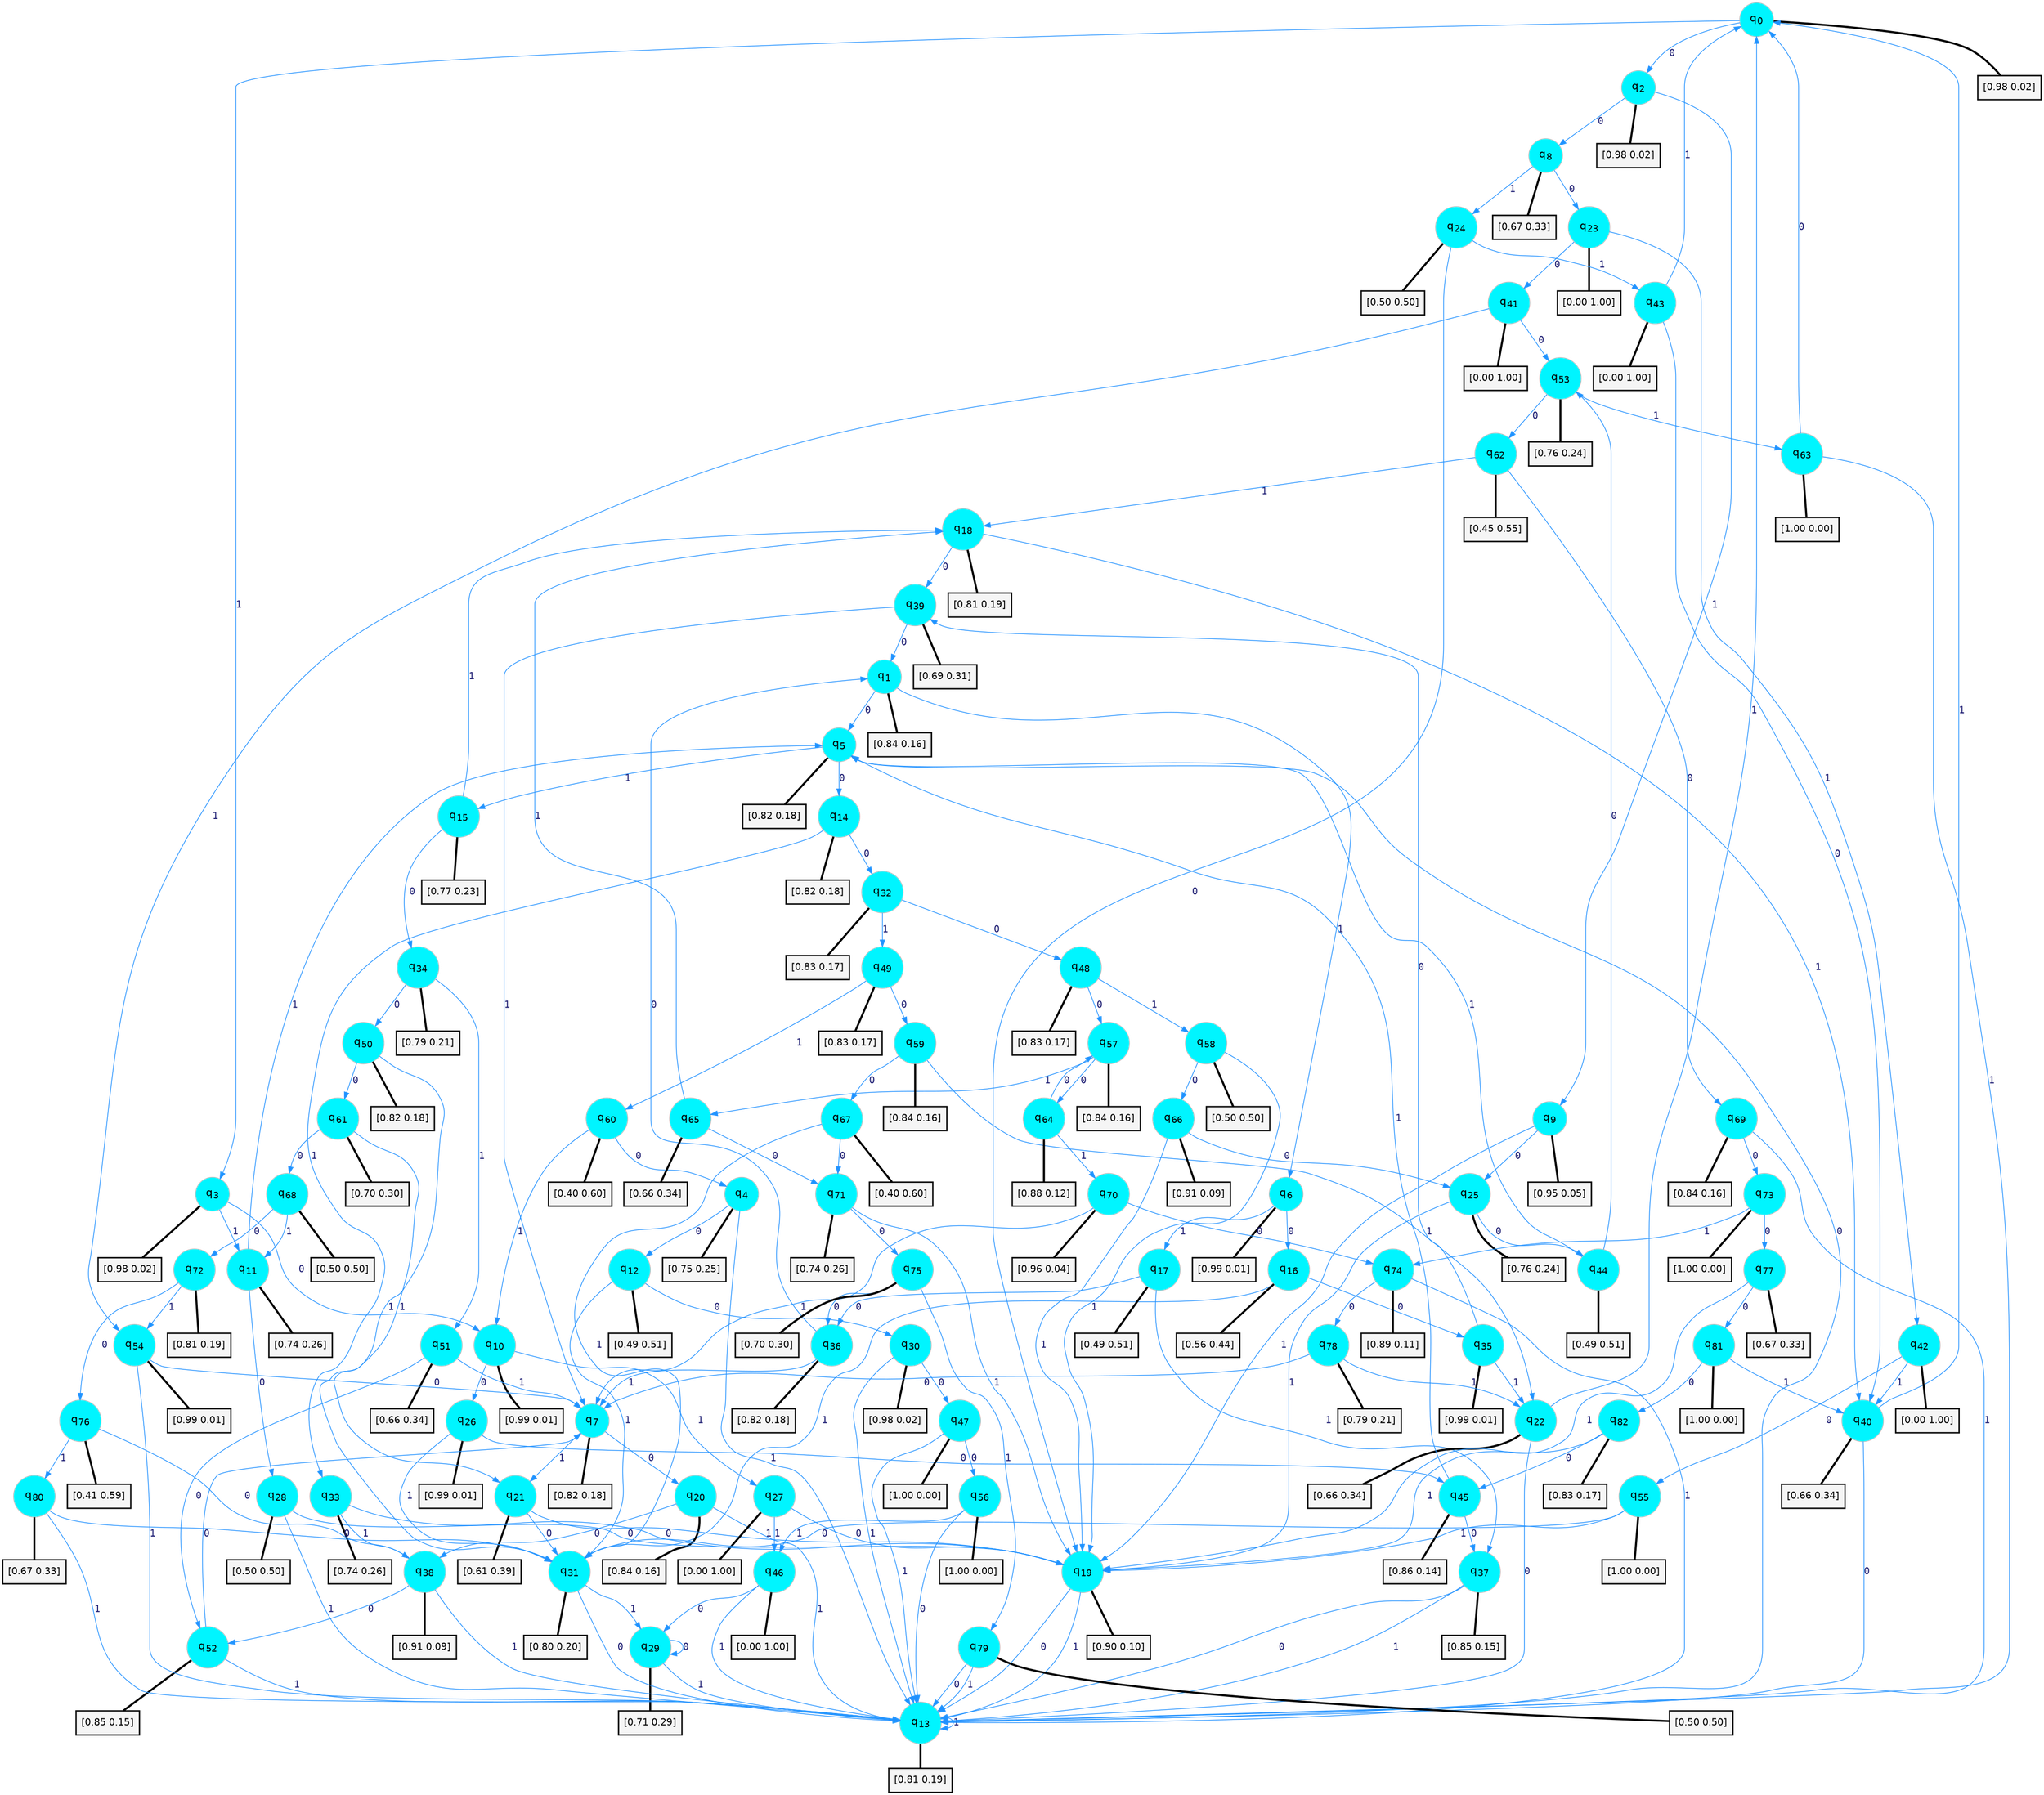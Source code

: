 digraph G {
graph [
bgcolor=transparent, dpi=300, rankdir=TD, size="40,25"];
node [
color=gray, fillcolor=turquoise1, fontcolor=black, fontname=Helvetica, fontsize=16, fontweight=bold, shape=circle, style=filled];
edge [
arrowsize=1, color=dodgerblue1, fontcolor=midnightblue, fontname=courier, fontweight=bold, penwidth=1, style=solid, weight=20];
0[label=<q<SUB>0</SUB>>];
1[label=<q<SUB>1</SUB>>];
2[label=<q<SUB>2</SUB>>];
3[label=<q<SUB>3</SUB>>];
4[label=<q<SUB>4</SUB>>];
5[label=<q<SUB>5</SUB>>];
6[label=<q<SUB>6</SUB>>];
7[label=<q<SUB>7</SUB>>];
8[label=<q<SUB>8</SUB>>];
9[label=<q<SUB>9</SUB>>];
10[label=<q<SUB>10</SUB>>];
11[label=<q<SUB>11</SUB>>];
12[label=<q<SUB>12</SUB>>];
13[label=<q<SUB>13</SUB>>];
14[label=<q<SUB>14</SUB>>];
15[label=<q<SUB>15</SUB>>];
16[label=<q<SUB>16</SUB>>];
17[label=<q<SUB>17</SUB>>];
18[label=<q<SUB>18</SUB>>];
19[label=<q<SUB>19</SUB>>];
20[label=<q<SUB>20</SUB>>];
21[label=<q<SUB>21</SUB>>];
22[label=<q<SUB>22</SUB>>];
23[label=<q<SUB>23</SUB>>];
24[label=<q<SUB>24</SUB>>];
25[label=<q<SUB>25</SUB>>];
26[label=<q<SUB>26</SUB>>];
27[label=<q<SUB>27</SUB>>];
28[label=<q<SUB>28</SUB>>];
29[label=<q<SUB>29</SUB>>];
30[label=<q<SUB>30</SUB>>];
31[label=<q<SUB>31</SUB>>];
32[label=<q<SUB>32</SUB>>];
33[label=<q<SUB>33</SUB>>];
34[label=<q<SUB>34</SUB>>];
35[label=<q<SUB>35</SUB>>];
36[label=<q<SUB>36</SUB>>];
37[label=<q<SUB>37</SUB>>];
38[label=<q<SUB>38</SUB>>];
39[label=<q<SUB>39</SUB>>];
40[label=<q<SUB>40</SUB>>];
41[label=<q<SUB>41</SUB>>];
42[label=<q<SUB>42</SUB>>];
43[label=<q<SUB>43</SUB>>];
44[label=<q<SUB>44</SUB>>];
45[label=<q<SUB>45</SUB>>];
46[label=<q<SUB>46</SUB>>];
47[label=<q<SUB>47</SUB>>];
48[label=<q<SUB>48</SUB>>];
49[label=<q<SUB>49</SUB>>];
50[label=<q<SUB>50</SUB>>];
51[label=<q<SUB>51</SUB>>];
52[label=<q<SUB>52</SUB>>];
53[label=<q<SUB>53</SUB>>];
54[label=<q<SUB>54</SUB>>];
55[label=<q<SUB>55</SUB>>];
56[label=<q<SUB>56</SUB>>];
57[label=<q<SUB>57</SUB>>];
58[label=<q<SUB>58</SUB>>];
59[label=<q<SUB>59</SUB>>];
60[label=<q<SUB>60</SUB>>];
61[label=<q<SUB>61</SUB>>];
62[label=<q<SUB>62</SUB>>];
63[label=<q<SUB>63</SUB>>];
64[label=<q<SUB>64</SUB>>];
65[label=<q<SUB>65</SUB>>];
66[label=<q<SUB>66</SUB>>];
67[label=<q<SUB>67</SUB>>];
68[label=<q<SUB>68</SUB>>];
69[label=<q<SUB>69</SUB>>];
70[label=<q<SUB>70</SUB>>];
71[label=<q<SUB>71</SUB>>];
72[label=<q<SUB>72</SUB>>];
73[label=<q<SUB>73</SUB>>];
74[label=<q<SUB>74</SUB>>];
75[label=<q<SUB>75</SUB>>];
76[label=<q<SUB>76</SUB>>];
77[label=<q<SUB>77</SUB>>];
78[label=<q<SUB>78</SUB>>];
79[label=<q<SUB>79</SUB>>];
80[label=<q<SUB>80</SUB>>];
81[label=<q<SUB>81</SUB>>];
82[label=<q<SUB>82</SUB>>];
83[label="[0.98 0.02]", shape=box,fontcolor=black, fontname=Helvetica, fontsize=14, penwidth=2, fillcolor=whitesmoke,color=black];
84[label="[0.84 0.16]", shape=box,fontcolor=black, fontname=Helvetica, fontsize=14, penwidth=2, fillcolor=whitesmoke,color=black];
85[label="[0.98 0.02]", shape=box,fontcolor=black, fontname=Helvetica, fontsize=14, penwidth=2, fillcolor=whitesmoke,color=black];
86[label="[0.98 0.02]", shape=box,fontcolor=black, fontname=Helvetica, fontsize=14, penwidth=2, fillcolor=whitesmoke,color=black];
87[label="[0.75 0.25]", shape=box,fontcolor=black, fontname=Helvetica, fontsize=14, penwidth=2, fillcolor=whitesmoke,color=black];
88[label="[0.82 0.18]", shape=box,fontcolor=black, fontname=Helvetica, fontsize=14, penwidth=2, fillcolor=whitesmoke,color=black];
89[label="[0.99 0.01]", shape=box,fontcolor=black, fontname=Helvetica, fontsize=14, penwidth=2, fillcolor=whitesmoke,color=black];
90[label="[0.82 0.18]", shape=box,fontcolor=black, fontname=Helvetica, fontsize=14, penwidth=2, fillcolor=whitesmoke,color=black];
91[label="[0.67 0.33]", shape=box,fontcolor=black, fontname=Helvetica, fontsize=14, penwidth=2, fillcolor=whitesmoke,color=black];
92[label="[0.95 0.05]", shape=box,fontcolor=black, fontname=Helvetica, fontsize=14, penwidth=2, fillcolor=whitesmoke,color=black];
93[label="[0.99 0.01]", shape=box,fontcolor=black, fontname=Helvetica, fontsize=14, penwidth=2, fillcolor=whitesmoke,color=black];
94[label="[0.74 0.26]", shape=box,fontcolor=black, fontname=Helvetica, fontsize=14, penwidth=2, fillcolor=whitesmoke,color=black];
95[label="[0.49 0.51]", shape=box,fontcolor=black, fontname=Helvetica, fontsize=14, penwidth=2, fillcolor=whitesmoke,color=black];
96[label="[0.81 0.19]", shape=box,fontcolor=black, fontname=Helvetica, fontsize=14, penwidth=2, fillcolor=whitesmoke,color=black];
97[label="[0.82 0.18]", shape=box,fontcolor=black, fontname=Helvetica, fontsize=14, penwidth=2, fillcolor=whitesmoke,color=black];
98[label="[0.77 0.23]", shape=box,fontcolor=black, fontname=Helvetica, fontsize=14, penwidth=2, fillcolor=whitesmoke,color=black];
99[label="[0.56 0.44]", shape=box,fontcolor=black, fontname=Helvetica, fontsize=14, penwidth=2, fillcolor=whitesmoke,color=black];
100[label="[0.49 0.51]", shape=box,fontcolor=black, fontname=Helvetica, fontsize=14, penwidth=2, fillcolor=whitesmoke,color=black];
101[label="[0.81 0.19]", shape=box,fontcolor=black, fontname=Helvetica, fontsize=14, penwidth=2, fillcolor=whitesmoke,color=black];
102[label="[0.90 0.10]", shape=box,fontcolor=black, fontname=Helvetica, fontsize=14, penwidth=2, fillcolor=whitesmoke,color=black];
103[label="[0.84 0.16]", shape=box,fontcolor=black, fontname=Helvetica, fontsize=14, penwidth=2, fillcolor=whitesmoke,color=black];
104[label="[0.61 0.39]", shape=box,fontcolor=black, fontname=Helvetica, fontsize=14, penwidth=2, fillcolor=whitesmoke,color=black];
105[label="[0.66 0.34]", shape=box,fontcolor=black, fontname=Helvetica, fontsize=14, penwidth=2, fillcolor=whitesmoke,color=black];
106[label="[0.00 1.00]", shape=box,fontcolor=black, fontname=Helvetica, fontsize=14, penwidth=2, fillcolor=whitesmoke,color=black];
107[label="[0.50 0.50]", shape=box,fontcolor=black, fontname=Helvetica, fontsize=14, penwidth=2, fillcolor=whitesmoke,color=black];
108[label="[0.76 0.24]", shape=box,fontcolor=black, fontname=Helvetica, fontsize=14, penwidth=2, fillcolor=whitesmoke,color=black];
109[label="[0.99 0.01]", shape=box,fontcolor=black, fontname=Helvetica, fontsize=14, penwidth=2, fillcolor=whitesmoke,color=black];
110[label="[0.00 1.00]", shape=box,fontcolor=black, fontname=Helvetica, fontsize=14, penwidth=2, fillcolor=whitesmoke,color=black];
111[label="[0.50 0.50]", shape=box,fontcolor=black, fontname=Helvetica, fontsize=14, penwidth=2, fillcolor=whitesmoke,color=black];
112[label="[0.71 0.29]", shape=box,fontcolor=black, fontname=Helvetica, fontsize=14, penwidth=2, fillcolor=whitesmoke,color=black];
113[label="[0.98 0.02]", shape=box,fontcolor=black, fontname=Helvetica, fontsize=14, penwidth=2, fillcolor=whitesmoke,color=black];
114[label="[0.80 0.20]", shape=box,fontcolor=black, fontname=Helvetica, fontsize=14, penwidth=2, fillcolor=whitesmoke,color=black];
115[label="[0.83 0.17]", shape=box,fontcolor=black, fontname=Helvetica, fontsize=14, penwidth=2, fillcolor=whitesmoke,color=black];
116[label="[0.74 0.26]", shape=box,fontcolor=black, fontname=Helvetica, fontsize=14, penwidth=2, fillcolor=whitesmoke,color=black];
117[label="[0.79 0.21]", shape=box,fontcolor=black, fontname=Helvetica, fontsize=14, penwidth=2, fillcolor=whitesmoke,color=black];
118[label="[0.99 0.01]", shape=box,fontcolor=black, fontname=Helvetica, fontsize=14, penwidth=2, fillcolor=whitesmoke,color=black];
119[label="[0.82 0.18]", shape=box,fontcolor=black, fontname=Helvetica, fontsize=14, penwidth=2, fillcolor=whitesmoke,color=black];
120[label="[0.85 0.15]", shape=box,fontcolor=black, fontname=Helvetica, fontsize=14, penwidth=2, fillcolor=whitesmoke,color=black];
121[label="[0.91 0.09]", shape=box,fontcolor=black, fontname=Helvetica, fontsize=14, penwidth=2, fillcolor=whitesmoke,color=black];
122[label="[0.69 0.31]", shape=box,fontcolor=black, fontname=Helvetica, fontsize=14, penwidth=2, fillcolor=whitesmoke,color=black];
123[label="[0.66 0.34]", shape=box,fontcolor=black, fontname=Helvetica, fontsize=14, penwidth=2, fillcolor=whitesmoke,color=black];
124[label="[0.00 1.00]", shape=box,fontcolor=black, fontname=Helvetica, fontsize=14, penwidth=2, fillcolor=whitesmoke,color=black];
125[label="[0.00 1.00]", shape=box,fontcolor=black, fontname=Helvetica, fontsize=14, penwidth=2, fillcolor=whitesmoke,color=black];
126[label="[0.00 1.00]", shape=box,fontcolor=black, fontname=Helvetica, fontsize=14, penwidth=2, fillcolor=whitesmoke,color=black];
127[label="[0.49 0.51]", shape=box,fontcolor=black, fontname=Helvetica, fontsize=14, penwidth=2, fillcolor=whitesmoke,color=black];
128[label="[0.86 0.14]", shape=box,fontcolor=black, fontname=Helvetica, fontsize=14, penwidth=2, fillcolor=whitesmoke,color=black];
129[label="[0.00 1.00]", shape=box,fontcolor=black, fontname=Helvetica, fontsize=14, penwidth=2, fillcolor=whitesmoke,color=black];
130[label="[1.00 0.00]", shape=box,fontcolor=black, fontname=Helvetica, fontsize=14, penwidth=2, fillcolor=whitesmoke,color=black];
131[label="[0.83 0.17]", shape=box,fontcolor=black, fontname=Helvetica, fontsize=14, penwidth=2, fillcolor=whitesmoke,color=black];
132[label="[0.83 0.17]", shape=box,fontcolor=black, fontname=Helvetica, fontsize=14, penwidth=2, fillcolor=whitesmoke,color=black];
133[label="[0.82 0.18]", shape=box,fontcolor=black, fontname=Helvetica, fontsize=14, penwidth=2, fillcolor=whitesmoke,color=black];
134[label="[0.66 0.34]", shape=box,fontcolor=black, fontname=Helvetica, fontsize=14, penwidth=2, fillcolor=whitesmoke,color=black];
135[label="[0.85 0.15]", shape=box,fontcolor=black, fontname=Helvetica, fontsize=14, penwidth=2, fillcolor=whitesmoke,color=black];
136[label="[0.76 0.24]", shape=box,fontcolor=black, fontname=Helvetica, fontsize=14, penwidth=2, fillcolor=whitesmoke,color=black];
137[label="[0.99 0.01]", shape=box,fontcolor=black, fontname=Helvetica, fontsize=14, penwidth=2, fillcolor=whitesmoke,color=black];
138[label="[1.00 0.00]", shape=box,fontcolor=black, fontname=Helvetica, fontsize=14, penwidth=2, fillcolor=whitesmoke,color=black];
139[label="[1.00 0.00]", shape=box,fontcolor=black, fontname=Helvetica, fontsize=14, penwidth=2, fillcolor=whitesmoke,color=black];
140[label="[0.84 0.16]", shape=box,fontcolor=black, fontname=Helvetica, fontsize=14, penwidth=2, fillcolor=whitesmoke,color=black];
141[label="[0.50 0.50]", shape=box,fontcolor=black, fontname=Helvetica, fontsize=14, penwidth=2, fillcolor=whitesmoke,color=black];
142[label="[0.84 0.16]", shape=box,fontcolor=black, fontname=Helvetica, fontsize=14, penwidth=2, fillcolor=whitesmoke,color=black];
143[label="[0.40 0.60]", shape=box,fontcolor=black, fontname=Helvetica, fontsize=14, penwidth=2, fillcolor=whitesmoke,color=black];
144[label="[0.70 0.30]", shape=box,fontcolor=black, fontname=Helvetica, fontsize=14, penwidth=2, fillcolor=whitesmoke,color=black];
145[label="[0.45 0.55]", shape=box,fontcolor=black, fontname=Helvetica, fontsize=14, penwidth=2, fillcolor=whitesmoke,color=black];
146[label="[1.00 0.00]", shape=box,fontcolor=black, fontname=Helvetica, fontsize=14, penwidth=2, fillcolor=whitesmoke,color=black];
147[label="[0.88 0.12]", shape=box,fontcolor=black, fontname=Helvetica, fontsize=14, penwidth=2, fillcolor=whitesmoke,color=black];
148[label="[0.66 0.34]", shape=box,fontcolor=black, fontname=Helvetica, fontsize=14, penwidth=2, fillcolor=whitesmoke,color=black];
149[label="[0.91 0.09]", shape=box,fontcolor=black, fontname=Helvetica, fontsize=14, penwidth=2, fillcolor=whitesmoke,color=black];
150[label="[0.40 0.60]", shape=box,fontcolor=black, fontname=Helvetica, fontsize=14, penwidth=2, fillcolor=whitesmoke,color=black];
151[label="[0.50 0.50]", shape=box,fontcolor=black, fontname=Helvetica, fontsize=14, penwidth=2, fillcolor=whitesmoke,color=black];
152[label="[0.84 0.16]", shape=box,fontcolor=black, fontname=Helvetica, fontsize=14, penwidth=2, fillcolor=whitesmoke,color=black];
153[label="[0.96 0.04]", shape=box,fontcolor=black, fontname=Helvetica, fontsize=14, penwidth=2, fillcolor=whitesmoke,color=black];
154[label="[0.74 0.26]", shape=box,fontcolor=black, fontname=Helvetica, fontsize=14, penwidth=2, fillcolor=whitesmoke,color=black];
155[label="[0.81 0.19]", shape=box,fontcolor=black, fontname=Helvetica, fontsize=14, penwidth=2, fillcolor=whitesmoke,color=black];
156[label="[1.00 0.00]", shape=box,fontcolor=black, fontname=Helvetica, fontsize=14, penwidth=2, fillcolor=whitesmoke,color=black];
157[label="[0.89 0.11]", shape=box,fontcolor=black, fontname=Helvetica, fontsize=14, penwidth=2, fillcolor=whitesmoke,color=black];
158[label="[0.70 0.30]", shape=box,fontcolor=black, fontname=Helvetica, fontsize=14, penwidth=2, fillcolor=whitesmoke,color=black];
159[label="[0.41 0.59]", shape=box,fontcolor=black, fontname=Helvetica, fontsize=14, penwidth=2, fillcolor=whitesmoke,color=black];
160[label="[0.67 0.33]", shape=box,fontcolor=black, fontname=Helvetica, fontsize=14, penwidth=2, fillcolor=whitesmoke,color=black];
161[label="[0.79 0.21]", shape=box,fontcolor=black, fontname=Helvetica, fontsize=14, penwidth=2, fillcolor=whitesmoke,color=black];
162[label="[0.50 0.50]", shape=box,fontcolor=black, fontname=Helvetica, fontsize=14, penwidth=2, fillcolor=whitesmoke,color=black];
163[label="[0.67 0.33]", shape=box,fontcolor=black, fontname=Helvetica, fontsize=14, penwidth=2, fillcolor=whitesmoke,color=black];
164[label="[1.00 0.00]", shape=box,fontcolor=black, fontname=Helvetica, fontsize=14, penwidth=2, fillcolor=whitesmoke,color=black];
165[label="[0.83 0.17]", shape=box,fontcolor=black, fontname=Helvetica, fontsize=14, penwidth=2, fillcolor=whitesmoke,color=black];
0->2 [label=0];
0->3 [label=1];
0->83 [arrowhead=none, penwidth=3,color=black];
1->5 [label=0];
1->6 [label=1];
1->84 [arrowhead=none, penwidth=3,color=black];
2->8 [label=0];
2->9 [label=1];
2->85 [arrowhead=none, penwidth=3,color=black];
3->10 [label=0];
3->11 [label=1];
3->86 [arrowhead=none, penwidth=3,color=black];
4->12 [label=0];
4->13 [label=1];
4->87 [arrowhead=none, penwidth=3,color=black];
5->14 [label=0];
5->15 [label=1];
5->88 [arrowhead=none, penwidth=3,color=black];
6->16 [label=0];
6->17 [label=1];
6->89 [arrowhead=none, penwidth=3,color=black];
7->20 [label=0];
7->21 [label=1];
7->90 [arrowhead=none, penwidth=3,color=black];
8->23 [label=0];
8->24 [label=1];
8->91 [arrowhead=none, penwidth=3,color=black];
9->25 [label=0];
9->19 [label=1];
9->92 [arrowhead=none, penwidth=3,color=black];
10->26 [label=0];
10->27 [label=1];
10->93 [arrowhead=none, penwidth=3,color=black];
11->28 [label=0];
11->5 [label=1];
11->94 [arrowhead=none, penwidth=3,color=black];
12->30 [label=0];
12->31 [label=1];
12->95 [arrowhead=none, penwidth=3,color=black];
13->5 [label=0];
13->13 [label=1];
13->96 [arrowhead=none, penwidth=3,color=black];
14->32 [label=0];
14->33 [label=1];
14->97 [arrowhead=none, penwidth=3,color=black];
15->34 [label=0];
15->18 [label=1];
15->98 [arrowhead=none, penwidth=3,color=black];
16->35 [label=0];
16->31 [label=1];
16->99 [arrowhead=none, penwidth=3,color=black];
17->36 [label=0];
17->37 [label=1];
17->100 [arrowhead=none, penwidth=3,color=black];
18->39 [label=0];
18->40 [label=1];
18->101 [arrowhead=none, penwidth=3,color=black];
19->13 [label=0];
19->13 [label=1];
19->102 [arrowhead=none, penwidth=3,color=black];
20->38 [label=0];
20->13 [label=1];
20->103 [arrowhead=none, penwidth=3,color=black];
21->31 [label=0];
21->19 [label=1];
21->104 [arrowhead=none, penwidth=3,color=black];
22->13 [label=0];
22->0 [label=1];
22->105 [arrowhead=none, penwidth=3,color=black];
23->41 [label=0];
23->42 [label=1];
23->106 [arrowhead=none, penwidth=3,color=black];
24->19 [label=0];
24->43 [label=1];
24->107 [arrowhead=none, penwidth=3,color=black];
25->44 [label=0];
25->19 [label=1];
25->108 [arrowhead=none, penwidth=3,color=black];
26->45 [label=0];
26->31 [label=1];
26->109 [arrowhead=none, penwidth=3,color=black];
27->19 [label=0];
27->46 [label=1];
27->110 [arrowhead=none, penwidth=3,color=black];
28->19 [label=0];
28->13 [label=1];
28->111 [arrowhead=none, penwidth=3,color=black];
29->29 [label=0];
29->13 [label=1];
29->112 [arrowhead=none, penwidth=3,color=black];
30->47 [label=0];
30->13 [label=1];
30->113 [arrowhead=none, penwidth=3,color=black];
31->13 [label=0];
31->29 [label=1];
31->114 [arrowhead=none, penwidth=3,color=black];
32->48 [label=0];
32->49 [label=1];
32->115 [arrowhead=none, penwidth=3,color=black];
33->19 [label=0];
33->38 [label=1];
33->116 [arrowhead=none, penwidth=3,color=black];
34->50 [label=0];
34->51 [label=1];
34->117 [arrowhead=none, penwidth=3,color=black];
35->39 [label=0];
35->22 [label=1];
35->118 [arrowhead=none, penwidth=3,color=black];
36->1 [label=0];
36->7 [label=1];
36->119 [arrowhead=none, penwidth=3,color=black];
37->13 [label=0];
37->13 [label=1];
37->120 [arrowhead=none, penwidth=3,color=black];
38->52 [label=0];
38->13 [label=1];
38->121 [arrowhead=none, penwidth=3,color=black];
39->1 [label=0];
39->7 [label=1];
39->122 [arrowhead=none, penwidth=3,color=black];
40->13 [label=0];
40->0 [label=1];
40->123 [arrowhead=none, penwidth=3,color=black];
41->53 [label=0];
41->54 [label=1];
41->124 [arrowhead=none, penwidth=3,color=black];
42->55 [label=0];
42->40 [label=1];
42->125 [arrowhead=none, penwidth=3,color=black];
43->40 [label=0];
43->0 [label=1];
43->126 [arrowhead=none, penwidth=3,color=black];
44->53 [label=0];
44->5 [label=1];
44->127 [arrowhead=none, penwidth=3,color=black];
45->37 [label=0];
45->5 [label=1];
45->128 [arrowhead=none, penwidth=3,color=black];
46->29 [label=0];
46->13 [label=1];
46->129 [arrowhead=none, penwidth=3,color=black];
47->56 [label=0];
47->13 [label=1];
47->130 [arrowhead=none, penwidth=3,color=black];
48->57 [label=0];
48->58 [label=1];
48->131 [arrowhead=none, penwidth=3,color=black];
49->59 [label=0];
49->60 [label=1];
49->132 [arrowhead=none, penwidth=3,color=black];
50->61 [label=0];
50->31 [label=1];
50->133 [arrowhead=none, penwidth=3,color=black];
51->52 [label=0];
51->7 [label=1];
51->134 [arrowhead=none, penwidth=3,color=black];
52->7 [label=0];
52->13 [label=1];
52->135 [arrowhead=none, penwidth=3,color=black];
53->62 [label=0];
53->63 [label=1];
53->136 [arrowhead=none, penwidth=3,color=black];
54->7 [label=0];
54->13 [label=1];
54->137 [arrowhead=none, penwidth=3,color=black];
55->31 [label=0];
55->19 [label=1];
55->138 [arrowhead=none, penwidth=3,color=black];
56->13 [label=0];
56->46 [label=1];
56->139 [arrowhead=none, penwidth=3,color=black];
57->64 [label=0];
57->65 [label=1];
57->140 [arrowhead=none, penwidth=3,color=black];
58->66 [label=0];
58->19 [label=1];
58->141 [arrowhead=none, penwidth=3,color=black];
59->67 [label=0];
59->22 [label=1];
59->142 [arrowhead=none, penwidth=3,color=black];
60->4 [label=0];
60->10 [label=1];
60->143 [arrowhead=none, penwidth=3,color=black];
61->68 [label=0];
61->21 [label=1];
61->144 [arrowhead=none, penwidth=3,color=black];
62->69 [label=0];
62->18 [label=1];
62->145 [arrowhead=none, penwidth=3,color=black];
63->0 [label=0];
63->13 [label=1];
63->146 [arrowhead=none, penwidth=3,color=black];
64->57 [label=0];
64->70 [label=1];
64->147 [arrowhead=none, penwidth=3,color=black];
65->71 [label=0];
65->18 [label=1];
65->148 [arrowhead=none, penwidth=3,color=black];
66->25 [label=0];
66->19 [label=1];
66->149 [arrowhead=none, penwidth=3,color=black];
67->71 [label=0];
67->31 [label=1];
67->150 [arrowhead=none, penwidth=3,color=black];
68->72 [label=0];
68->11 [label=1];
68->151 [arrowhead=none, penwidth=3,color=black];
69->73 [label=0];
69->13 [label=1];
69->152 [arrowhead=none, penwidth=3,color=black];
70->74 [label=0];
70->7 [label=1];
70->153 [arrowhead=none, penwidth=3,color=black];
71->75 [label=0];
71->19 [label=1];
71->154 [arrowhead=none, penwidth=3,color=black];
72->76 [label=0];
72->54 [label=1];
72->155 [arrowhead=none, penwidth=3,color=black];
73->77 [label=0];
73->74 [label=1];
73->156 [arrowhead=none, penwidth=3,color=black];
74->78 [label=0];
74->13 [label=1];
74->157 [arrowhead=none, penwidth=3,color=black];
75->36 [label=0];
75->79 [label=1];
75->158 [arrowhead=none, penwidth=3,color=black];
76->38 [label=0];
76->80 [label=1];
76->159 [arrowhead=none, penwidth=3,color=black];
77->81 [label=0];
77->19 [label=1];
77->160 [arrowhead=none, penwidth=3,color=black];
78->7 [label=0];
78->22 [label=1];
78->161 [arrowhead=none, penwidth=3,color=black];
79->13 [label=0];
79->13 [label=1];
79->162 [arrowhead=none, penwidth=3,color=black];
80->31 [label=0];
80->13 [label=1];
80->163 [arrowhead=none, penwidth=3,color=black];
81->82 [label=0];
81->40 [label=1];
81->164 [arrowhead=none, penwidth=3,color=black];
82->45 [label=0];
82->19 [label=1];
82->165 [arrowhead=none, penwidth=3,color=black];
}
